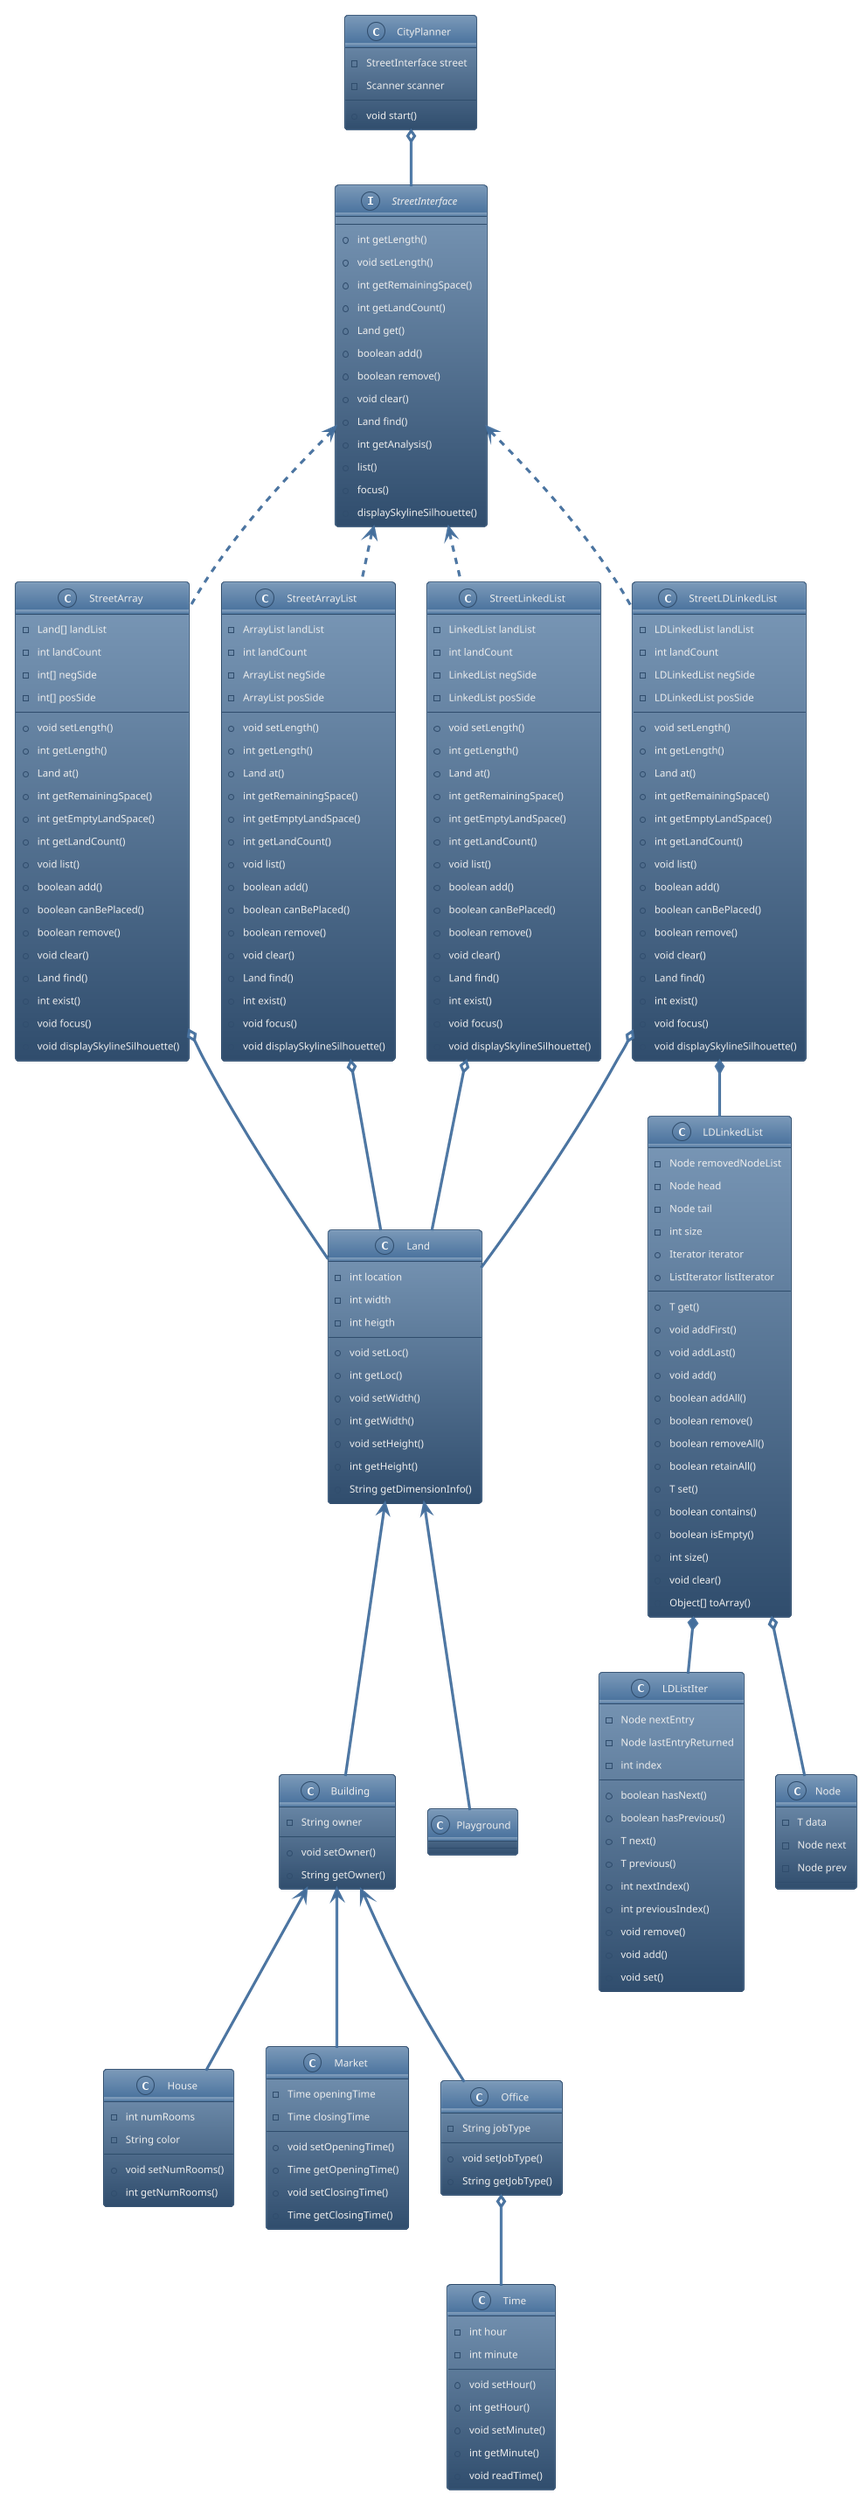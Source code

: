 @startuml cityplanneruml

!theme spacelab

class CityPlanner {
    - StreetInterface street
    - Scanner scanner
    + void start()
}

interface StreetInterface {
    + int getLength()
    + void setLength()
    + int getRemainingSpace()    
    + int getLandCount()
    + Land get()
    + boolean add()
    + boolean remove()
    + void clear()
    + Land find()
    + int getAnalysis()
    + list()
    + focus()
    + displaySkylineSilhouette()
}

class StreetArray {
    - Land[] landList
    - int landCount
    - int[] negSide
    - int[] posSide
    + void setLength() 
    + int getLength()
    + Land at()
    + int getRemainingSpace()
    + int getEmptyLandSpace()
    + int getLandCount()
    + void list()
    + boolean add()
    + boolean canBePlaced()
    + boolean remove()
    + void clear()
    + Land find()
    + int exist()
    + void focus()
    + void displaySkylineSilhouette()
}

class StreetArrayList {
    - ArrayList landList
    - int landCount
    - ArrayList negSide
    - ArrayList posSide
    + void setLength() 
    + int getLength()
    + Land at()
    + int getRemainingSpace()
    + int getEmptyLandSpace()
    + int getLandCount()
    + void list()
    + boolean add()
    + boolean canBePlaced()
    + boolean remove()
    + void clear()
    + Land find()
    + int exist()
    + void focus()
    + void displaySkylineSilhouette()
}

class StreetLinkedList {
    - LinkedList landList
    - int landCount
    - LinkedList negSide
    - LinkedList posSide
    + void setLength() 
    + int getLength()
    + Land at()
    + int getRemainingSpace()
    + int getEmptyLandSpace()
    + int getLandCount()
    + void list()
    + boolean add()
    + boolean canBePlaced()
    + boolean remove()
    + void clear()
    + Land find()
    + int exist()
    + void focus()
    + void displaySkylineSilhouette()
}

class StreetLDLinkedList {
    - LDLinkedList landList
    - int landCount
    - LDLinkedList negSide
    - LDLinkedList posSide
    + void setLength() 
    + int getLength()
    + Land at()
    + int getRemainingSpace()
    + int getEmptyLandSpace()
    + int getLandCount()
    + void list()
    + boolean add()
    + boolean canBePlaced()
    + boolean remove()
    + void clear()
    + Land find()
    + int exist()
    + void focus()
    + void displaySkylineSilhouette()
}

class LDLinkedList {
    - Node removedNodeList
    - Node head
    - Node tail
    - int size
    + T get()
    + void addFirst()
    + void addLast()
    + void add()
    + boolean addAll()
    + boolean remove()
    + boolean removeAll()
    + boolean retainAll()
    + T set()
    + boolean contains()
    + boolean isEmpty()
    + int size()
    + Iterator iterator
    + ListIterator listIterator
    + void clear()
    + Object[] toArray()
}

class LDListIter {
    - Node nextEntry
    - Node lastEntryReturned
    - int index
    + boolean hasNext()
    + boolean hasPrevious()
    + T next()
    + T previous()
    + int nextIndex()
    + int previousIndex()
    + void remove()
    + void add()
    + void set()
}

class Node {
    - T data
    - Node next
    - Node prev
}

class Land {
    - int location
    - int width
    - int heigth
    + void setLoc()
    + int getLoc()
    + void setWidth()
    + int getWidth()
    + void setHeight()
    + int getHeight()
    + String getDimensionInfo()
}

class Building {
    - String owner
    + void setOwner()
    + String getOwner()
}

class Playground {

}

class House {
    - int numRooms
    - String color    
    + void setNumRooms()
    + int getNumRooms()
}

class Market {
    - Time openingTime
    - Time closingTime
    + void setOpeningTime()
    + Time getOpeningTime()
    + void setClosingTime()
    + Time getClosingTime()
}

class Office {
    - String jobType
    + void setJobType()
    + String getJobType()
}

class Time {
    - int hour
    - int minute
    + void setHour()
    + int getHour()
    + void setMinute()
    + int getMinute()
    + void readTime()
}

CityPlanner o-- StreetInterface

StreetInterface <.. StreetArray
StreetInterface <.. StreetArrayList
StreetInterface <.. StreetLinkedList
StreetInterface <.. StreetLDLinkedList

StreetLDLinkedList *-- LDLinkedList

LDLinkedList o-- Node
LDLinkedList *-- LDListIter

StreetArray o-- Land
StreetArrayList o-- Land
StreetLDLinkedList o-- Land
StreetLinkedList o-- Land

Land <-- Building
Land <-- Playground
Building <-- House
Building <-- Market
Building <-- Office
Office o-- Time

@enduml